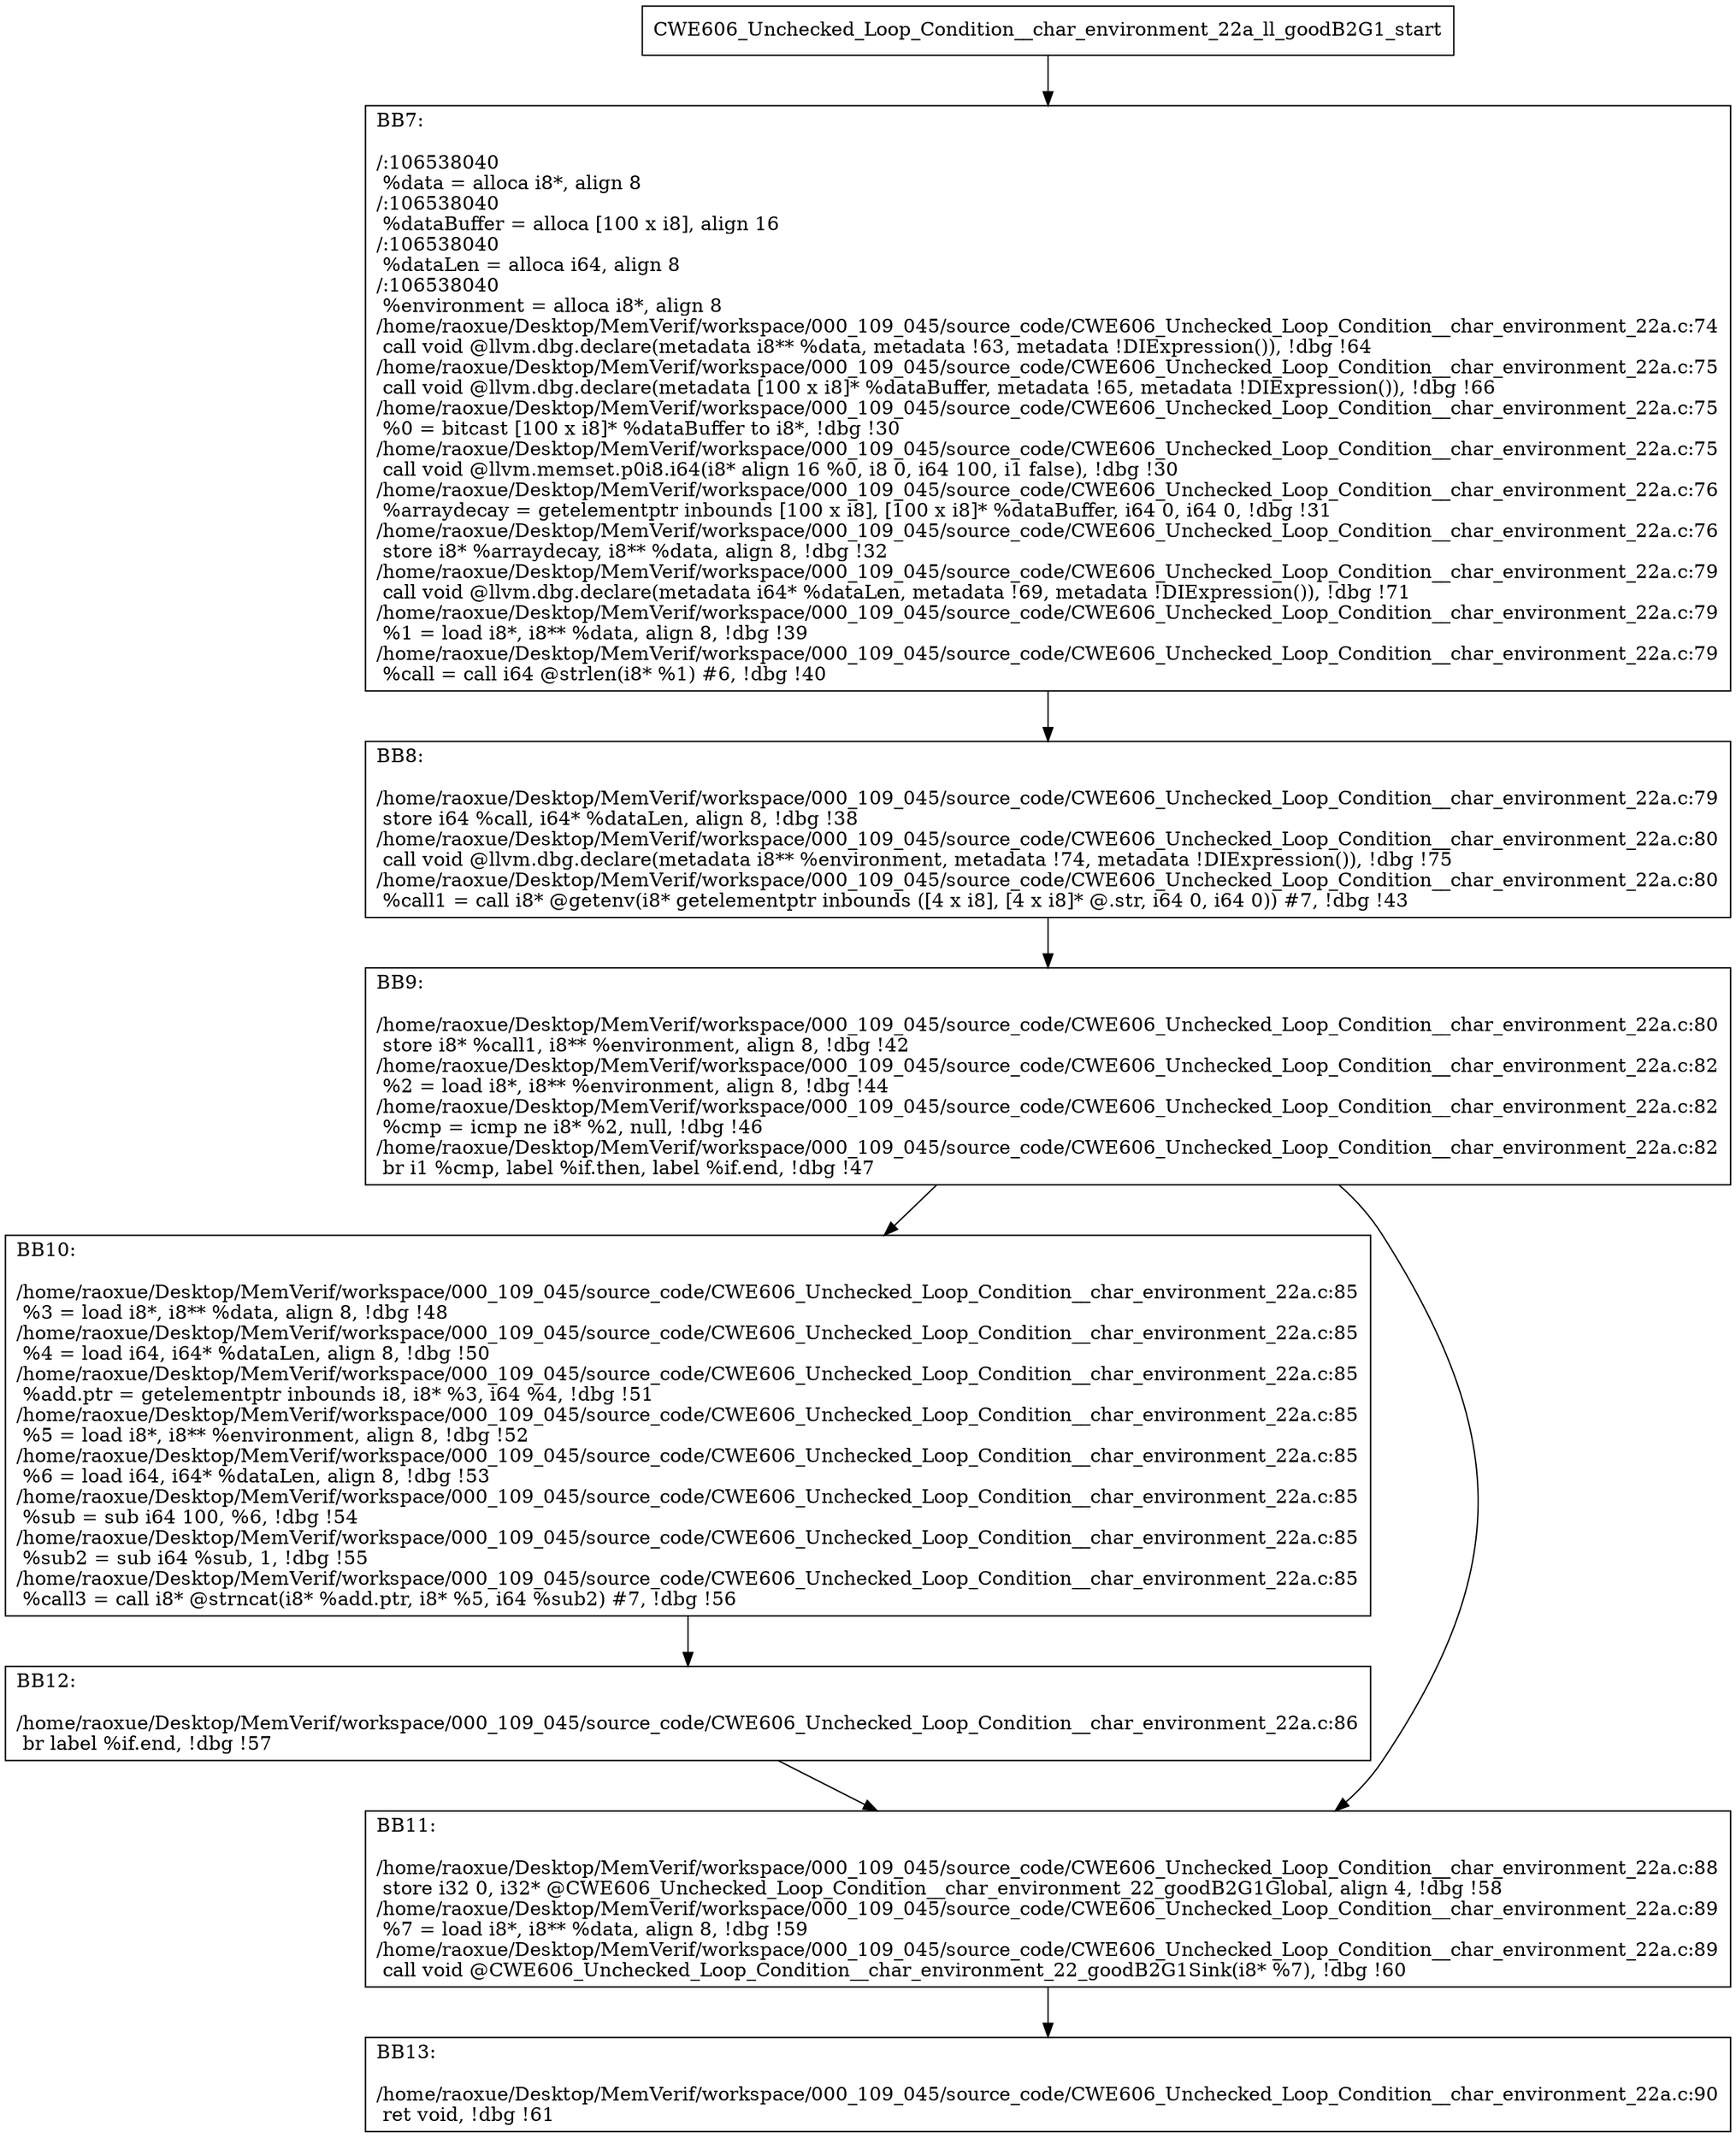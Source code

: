 digraph "CFG for'CWE606_Unchecked_Loop_Condition__char_environment_22a_ll_goodB2G1' function" {
	BBCWE606_Unchecked_Loop_Condition__char_environment_22a_ll_goodB2G1_start[shape=record,label="{CWE606_Unchecked_Loop_Condition__char_environment_22a_ll_goodB2G1_start}"];
	BBCWE606_Unchecked_Loop_Condition__char_environment_22a_ll_goodB2G1_start-> CWE606_Unchecked_Loop_Condition__char_environment_22a_ll_goodB2G1BB7;
	CWE606_Unchecked_Loop_Condition__char_environment_22a_ll_goodB2G1BB7 [shape=record, label="{BB7:\l\l/:106538040\l
  %data = alloca i8*, align 8\l
/:106538040\l
  %dataBuffer = alloca [100 x i8], align 16\l
/:106538040\l
  %dataLen = alloca i64, align 8\l
/:106538040\l
  %environment = alloca i8*, align 8\l
/home/raoxue/Desktop/MemVerif/workspace/000_109_045/source_code/CWE606_Unchecked_Loop_Condition__char_environment_22a.c:74\l
  call void @llvm.dbg.declare(metadata i8** %data, metadata !63, metadata !DIExpression()), !dbg !64\l
/home/raoxue/Desktop/MemVerif/workspace/000_109_045/source_code/CWE606_Unchecked_Loop_Condition__char_environment_22a.c:75\l
  call void @llvm.dbg.declare(metadata [100 x i8]* %dataBuffer, metadata !65, metadata !DIExpression()), !dbg !66\l
/home/raoxue/Desktop/MemVerif/workspace/000_109_045/source_code/CWE606_Unchecked_Loop_Condition__char_environment_22a.c:75\l
  %0 = bitcast [100 x i8]* %dataBuffer to i8*, !dbg !30\l
/home/raoxue/Desktop/MemVerif/workspace/000_109_045/source_code/CWE606_Unchecked_Loop_Condition__char_environment_22a.c:75\l
  call void @llvm.memset.p0i8.i64(i8* align 16 %0, i8 0, i64 100, i1 false), !dbg !30\l
/home/raoxue/Desktop/MemVerif/workspace/000_109_045/source_code/CWE606_Unchecked_Loop_Condition__char_environment_22a.c:76\l
  %arraydecay = getelementptr inbounds [100 x i8], [100 x i8]* %dataBuffer, i64 0, i64 0, !dbg !31\l
/home/raoxue/Desktop/MemVerif/workspace/000_109_045/source_code/CWE606_Unchecked_Loop_Condition__char_environment_22a.c:76\l
  store i8* %arraydecay, i8** %data, align 8, !dbg !32\l
/home/raoxue/Desktop/MemVerif/workspace/000_109_045/source_code/CWE606_Unchecked_Loop_Condition__char_environment_22a.c:79\l
  call void @llvm.dbg.declare(metadata i64* %dataLen, metadata !69, metadata !DIExpression()), !dbg !71\l
/home/raoxue/Desktop/MemVerif/workspace/000_109_045/source_code/CWE606_Unchecked_Loop_Condition__char_environment_22a.c:79\l
  %1 = load i8*, i8** %data, align 8, !dbg !39\l
/home/raoxue/Desktop/MemVerif/workspace/000_109_045/source_code/CWE606_Unchecked_Loop_Condition__char_environment_22a.c:79\l
  %call = call i64 @strlen(i8* %1) #6, !dbg !40\l
}"];
	CWE606_Unchecked_Loop_Condition__char_environment_22a_ll_goodB2G1BB7-> CWE606_Unchecked_Loop_Condition__char_environment_22a_ll_goodB2G1BB8;
	CWE606_Unchecked_Loop_Condition__char_environment_22a_ll_goodB2G1BB8 [shape=record, label="{BB8:\l\l/home/raoxue/Desktop/MemVerif/workspace/000_109_045/source_code/CWE606_Unchecked_Loop_Condition__char_environment_22a.c:79\l
  store i64 %call, i64* %dataLen, align 8, !dbg !38\l
/home/raoxue/Desktop/MemVerif/workspace/000_109_045/source_code/CWE606_Unchecked_Loop_Condition__char_environment_22a.c:80\l
  call void @llvm.dbg.declare(metadata i8** %environment, metadata !74, metadata !DIExpression()), !dbg !75\l
/home/raoxue/Desktop/MemVerif/workspace/000_109_045/source_code/CWE606_Unchecked_Loop_Condition__char_environment_22a.c:80\l
  %call1 = call i8* @getenv(i8* getelementptr inbounds ([4 x i8], [4 x i8]* @.str, i64 0, i64 0)) #7, !dbg !43\l
}"];
	CWE606_Unchecked_Loop_Condition__char_environment_22a_ll_goodB2G1BB8-> CWE606_Unchecked_Loop_Condition__char_environment_22a_ll_goodB2G1BB9;
	CWE606_Unchecked_Loop_Condition__char_environment_22a_ll_goodB2G1BB9 [shape=record, label="{BB9:\l\l/home/raoxue/Desktop/MemVerif/workspace/000_109_045/source_code/CWE606_Unchecked_Loop_Condition__char_environment_22a.c:80\l
  store i8* %call1, i8** %environment, align 8, !dbg !42\l
/home/raoxue/Desktop/MemVerif/workspace/000_109_045/source_code/CWE606_Unchecked_Loop_Condition__char_environment_22a.c:82\l
  %2 = load i8*, i8** %environment, align 8, !dbg !44\l
/home/raoxue/Desktop/MemVerif/workspace/000_109_045/source_code/CWE606_Unchecked_Loop_Condition__char_environment_22a.c:82\l
  %cmp = icmp ne i8* %2, null, !dbg !46\l
/home/raoxue/Desktop/MemVerif/workspace/000_109_045/source_code/CWE606_Unchecked_Loop_Condition__char_environment_22a.c:82\l
  br i1 %cmp, label %if.then, label %if.end, !dbg !47\l
}"];
	CWE606_Unchecked_Loop_Condition__char_environment_22a_ll_goodB2G1BB9-> CWE606_Unchecked_Loop_Condition__char_environment_22a_ll_goodB2G1BB10;
	CWE606_Unchecked_Loop_Condition__char_environment_22a_ll_goodB2G1BB9-> CWE606_Unchecked_Loop_Condition__char_environment_22a_ll_goodB2G1BB11;
	CWE606_Unchecked_Loop_Condition__char_environment_22a_ll_goodB2G1BB10 [shape=record, label="{BB10:\l\l/home/raoxue/Desktop/MemVerif/workspace/000_109_045/source_code/CWE606_Unchecked_Loop_Condition__char_environment_22a.c:85\l
  %3 = load i8*, i8** %data, align 8, !dbg !48\l
/home/raoxue/Desktop/MemVerif/workspace/000_109_045/source_code/CWE606_Unchecked_Loop_Condition__char_environment_22a.c:85\l
  %4 = load i64, i64* %dataLen, align 8, !dbg !50\l
/home/raoxue/Desktop/MemVerif/workspace/000_109_045/source_code/CWE606_Unchecked_Loop_Condition__char_environment_22a.c:85\l
  %add.ptr = getelementptr inbounds i8, i8* %3, i64 %4, !dbg !51\l
/home/raoxue/Desktop/MemVerif/workspace/000_109_045/source_code/CWE606_Unchecked_Loop_Condition__char_environment_22a.c:85\l
  %5 = load i8*, i8** %environment, align 8, !dbg !52\l
/home/raoxue/Desktop/MemVerif/workspace/000_109_045/source_code/CWE606_Unchecked_Loop_Condition__char_environment_22a.c:85\l
  %6 = load i64, i64* %dataLen, align 8, !dbg !53\l
/home/raoxue/Desktop/MemVerif/workspace/000_109_045/source_code/CWE606_Unchecked_Loop_Condition__char_environment_22a.c:85\l
  %sub = sub i64 100, %6, !dbg !54\l
/home/raoxue/Desktop/MemVerif/workspace/000_109_045/source_code/CWE606_Unchecked_Loop_Condition__char_environment_22a.c:85\l
  %sub2 = sub i64 %sub, 1, !dbg !55\l
/home/raoxue/Desktop/MemVerif/workspace/000_109_045/source_code/CWE606_Unchecked_Loop_Condition__char_environment_22a.c:85\l
  %call3 = call i8* @strncat(i8* %add.ptr, i8* %5, i64 %sub2) #7, !dbg !56\l
}"];
	CWE606_Unchecked_Loop_Condition__char_environment_22a_ll_goodB2G1BB10-> CWE606_Unchecked_Loop_Condition__char_environment_22a_ll_goodB2G1BB12;
	CWE606_Unchecked_Loop_Condition__char_environment_22a_ll_goodB2G1BB12 [shape=record, label="{BB12:\l\l/home/raoxue/Desktop/MemVerif/workspace/000_109_045/source_code/CWE606_Unchecked_Loop_Condition__char_environment_22a.c:86\l
  br label %if.end, !dbg !57\l
}"];
	CWE606_Unchecked_Loop_Condition__char_environment_22a_ll_goodB2G1BB12-> CWE606_Unchecked_Loop_Condition__char_environment_22a_ll_goodB2G1BB11;
	CWE606_Unchecked_Loop_Condition__char_environment_22a_ll_goodB2G1BB11 [shape=record, label="{BB11:\l\l/home/raoxue/Desktop/MemVerif/workspace/000_109_045/source_code/CWE606_Unchecked_Loop_Condition__char_environment_22a.c:88\l
  store i32 0, i32* @CWE606_Unchecked_Loop_Condition__char_environment_22_goodB2G1Global, align 4, !dbg !58\l
/home/raoxue/Desktop/MemVerif/workspace/000_109_045/source_code/CWE606_Unchecked_Loop_Condition__char_environment_22a.c:89\l
  %7 = load i8*, i8** %data, align 8, !dbg !59\l
/home/raoxue/Desktop/MemVerif/workspace/000_109_045/source_code/CWE606_Unchecked_Loop_Condition__char_environment_22a.c:89\l
  call void @CWE606_Unchecked_Loop_Condition__char_environment_22_goodB2G1Sink(i8* %7), !dbg !60\l
}"];
	CWE606_Unchecked_Loop_Condition__char_environment_22a_ll_goodB2G1BB11-> CWE606_Unchecked_Loop_Condition__char_environment_22a_ll_goodB2G1BB13;
	CWE606_Unchecked_Loop_Condition__char_environment_22a_ll_goodB2G1BB13 [shape=record, label="{BB13:\l\l/home/raoxue/Desktop/MemVerif/workspace/000_109_045/source_code/CWE606_Unchecked_Loop_Condition__char_environment_22a.c:90\l
  ret void, !dbg !61\l
}"];
}
